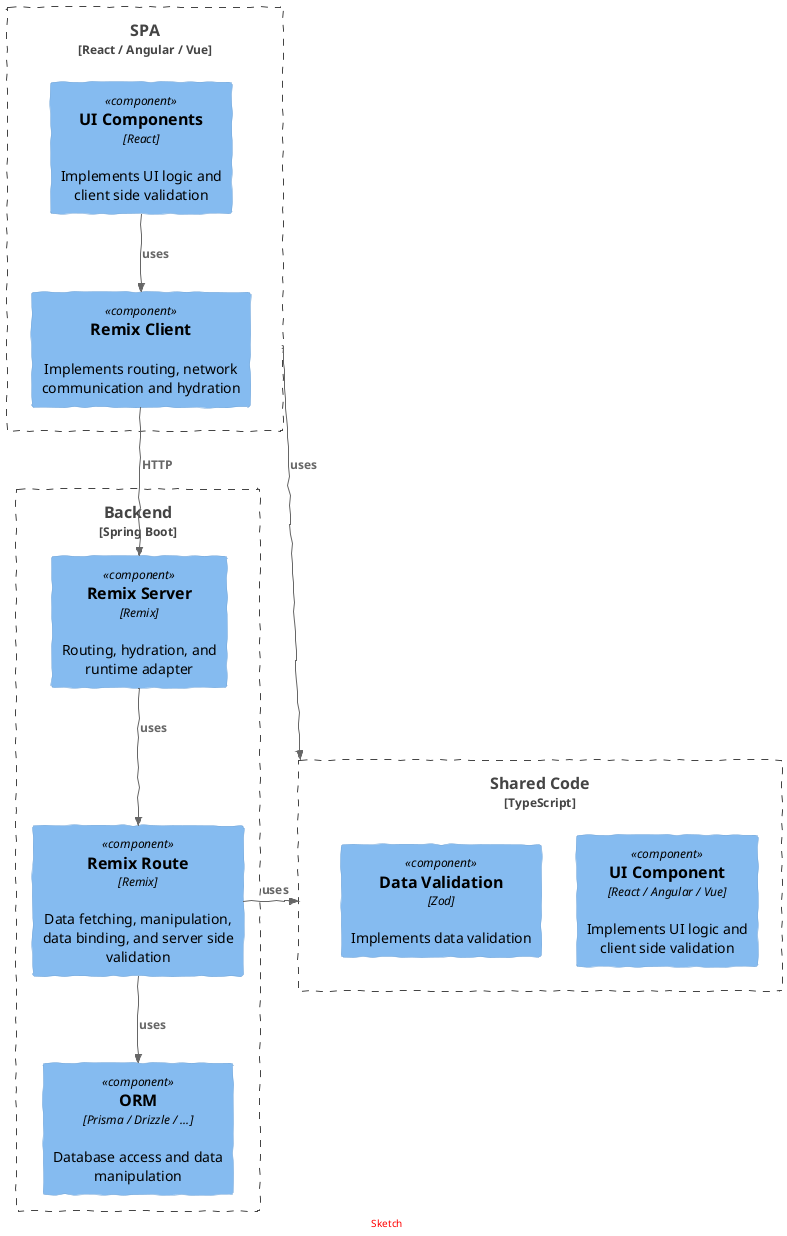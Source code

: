 @startuml
!include <C4/C4>
!include <C4/C4_Container>
!include <C4/C4_Component>

SET_SKETCH_STYLE($bgColor="white", $footerWarning="Sketch", $footerText="")
LAYOUT_AS_SKETCH()

Boundary(spa, "SPA", "React / Angular / Vue") {
    Component(ui, "UI Components", "React", "Implements UI logic and client side validation")
    Component(remix_client, "Remix Client", "", "Implements routing, network communication and hydration")
    Rel(ui, remix_client, "uses")
}

Boundary(shared_code, "Shared Code", "TypeScript") {
    Component(ui_component, "UI Component", "React / Angular / Vue", "Implements UI logic and client side validation")
    Component(data_validation, "Data Validation", "Zod", "Implements data validation")
}

Boundary(backend, "Backend", "Spring Boot") {
    Component(remix_server, "Remix Server", "Remix", "Routing, hydration, and runtime adapter")
    Component(remix_route, "Remix Route", "Remix", "Data fetching, manipulation, data binding, and server side validation")
    Component(orm, "ORM", "Prisma / Drizzle / ...", "Database access and data manipulation")
    Rel(remix_server, remix_route, "uses")
    Rel(remix_route, orm, "uses")
}

Rel(remix_client, remix_server, "HTTP")

Rel_R(remix_route, shared_code, "uses")
Rel(spa, shared_code, "uses")



@enduml
